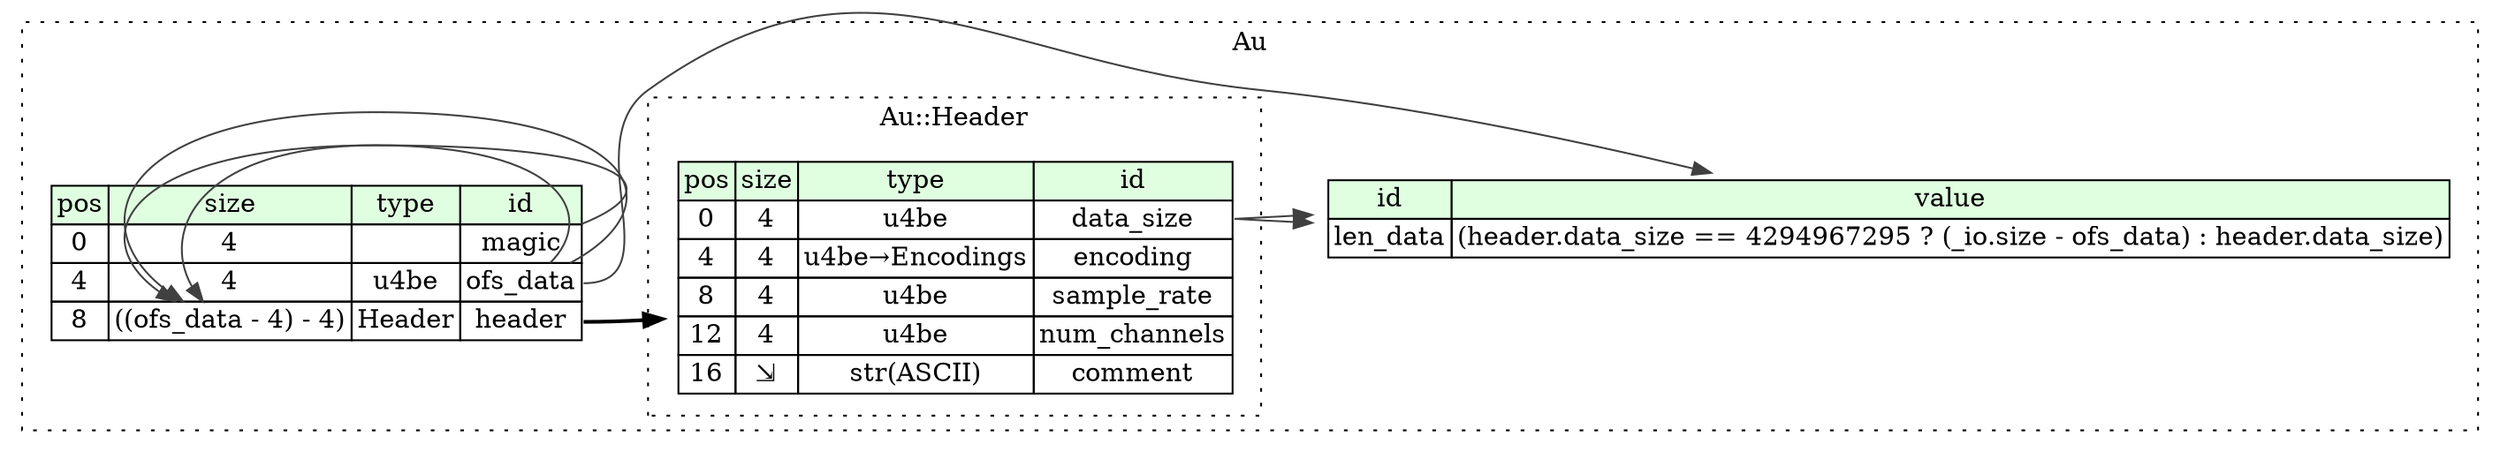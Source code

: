 digraph {
	rankdir=LR;
	node [shape=plaintext];
	subgraph cluster__au {
		label="Au";
		graph[style=dotted];

		au__seq [label=<<TABLE BORDER="0" CELLBORDER="1" CELLSPACING="0">
			<TR><TD BGCOLOR="#E0FFE0">pos</TD><TD BGCOLOR="#E0FFE0">size</TD><TD BGCOLOR="#E0FFE0">type</TD><TD BGCOLOR="#E0FFE0">id</TD></TR>
			<TR><TD PORT="magic_pos">0</TD><TD PORT="magic_size">4</TD><TD></TD><TD PORT="magic_type">magic</TD></TR>
			<TR><TD PORT="ofs_data_pos">4</TD><TD PORT="ofs_data_size">4</TD><TD>u4be</TD><TD PORT="ofs_data_type">ofs_data</TD></TR>
			<TR><TD PORT="header_pos">8</TD><TD PORT="header_size">((ofs_data - 4) - 4)</TD><TD>Header</TD><TD PORT="header_type">header</TD></TR>
		</TABLE>>];
		au__inst__len_data [label=<<TABLE BORDER="0" CELLBORDER="1" CELLSPACING="0">
			<TR><TD BGCOLOR="#E0FFE0">id</TD><TD BGCOLOR="#E0FFE0">value</TD></TR>
			<TR><TD>len_data</TD><TD>(header.data_size == 4294967295 ? (_io.size - ofs_data) : header.data_size)</TD></TR>
		</TABLE>>];
		subgraph cluster__header {
			label="Au::Header";
			graph[style=dotted];

			header__seq [label=<<TABLE BORDER="0" CELLBORDER="1" CELLSPACING="0">
				<TR><TD BGCOLOR="#E0FFE0">pos</TD><TD BGCOLOR="#E0FFE0">size</TD><TD BGCOLOR="#E0FFE0">type</TD><TD BGCOLOR="#E0FFE0">id</TD></TR>
				<TR><TD PORT="data_size_pos">0</TD><TD PORT="data_size_size">4</TD><TD>u4be</TD><TD PORT="data_size_type">data_size</TD></TR>
				<TR><TD PORT="encoding_pos">4</TD><TD PORT="encoding_size">4</TD><TD>u4be→Encodings</TD><TD PORT="encoding_type">encoding</TD></TR>
				<TR><TD PORT="sample_rate_pos">8</TD><TD PORT="sample_rate_size">4</TD><TD>u4be</TD><TD PORT="sample_rate_type">sample_rate</TD></TR>
				<TR><TD PORT="num_channels_pos">12</TD><TD PORT="num_channels_size">4</TD><TD>u4be</TD><TD PORT="num_channels_type">num_channels</TD></TR>
				<TR><TD PORT="comment_pos">16</TD><TD PORT="comment_size">⇲</TD><TD>str(ASCII)</TD><TD PORT="comment_type">comment</TD></TR>
			</TABLE>>];
		}
	}
	au__seq:ofs_data_type -> au__seq:header_size [color="#404040"];
	au__seq:magic_type -> au__seq:header_size [color="#404040"];
	au__seq:ofs_data_type -> au__seq:header_size [color="#404040"];
	au__seq:header_type -> header__seq [style=bold];
	header__seq:data_size_type -> au__inst__len_data [color="#404040"];
	au__seq:ofs_data_type -> au__inst__len_data [color="#404040"];
	header__seq:data_size_type -> au__inst__len_data [color="#404040"];
}
